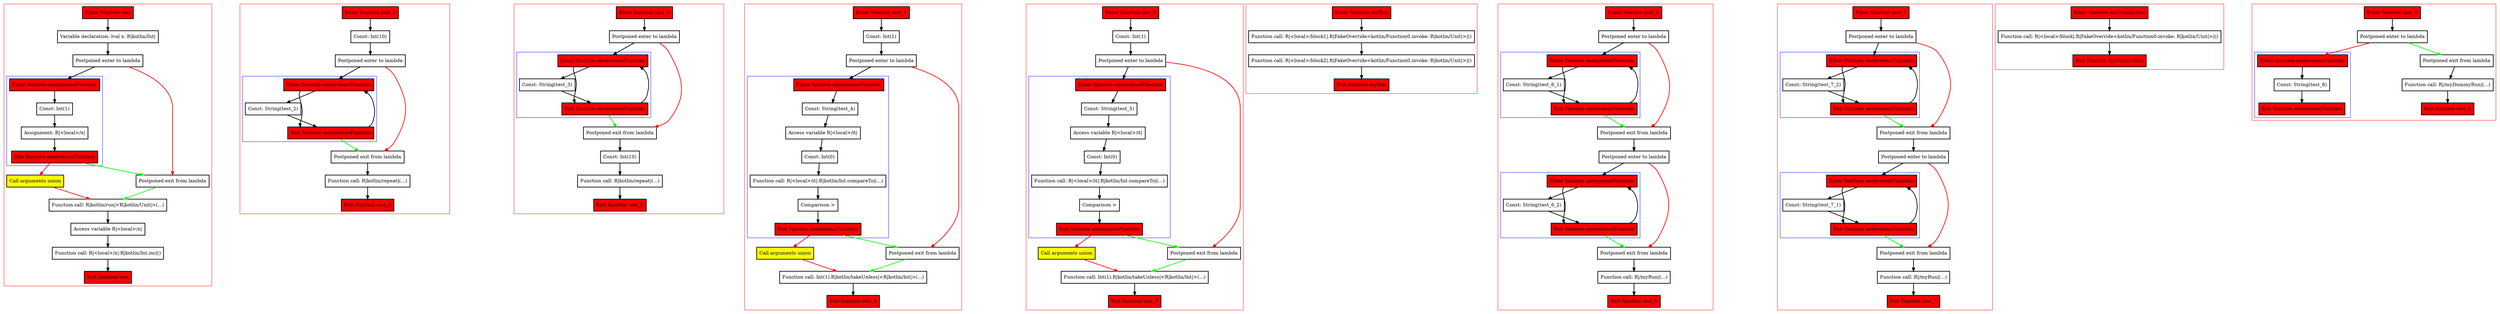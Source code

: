 digraph callsInPlace_kt {
    graph [nodesep=3]
    node [shape=box penwidth=2]
    edge [penwidth=2]

    subgraph cluster_0 {
        color=red
        0 [label="Enter function test" style="filled" fillcolor=red];
        2 [label="Variable declaration: lval x: R|kotlin/Int|"];
        3 [label="Postponed enter to lambda"];
        subgraph cluster_1 {
            color=blue
            9 [label="Enter function anonymousFunction" style="filled" fillcolor=red];
            11 [label="Const: Int(1)"];
            12 [label="Assignment: R|<local>/x|"];
            10 [label="Exit function anonymousFunction" style="filled" fillcolor=red];
        }
        6 [label="Call arguments union" style="filled" fillcolor=yellow];
        4 [label="Postponed exit from lambda"];
        5 [label="Function call: R|kotlin/run|<R|kotlin/Unit|>(...)"];
        7 [label="Access variable R|<local>/x|"];
        8 [label="Function call: R|<local>/x|.R|kotlin/Int.inc|()"];
        1 [label="Exit function test" style="filled" fillcolor=red];
    }
    0 -> {2};
    2 -> {3};
    3 -> {9};
    3 -> {4} [color=red];
    4 -> {5} [color=green];
    5 -> {7};
    6 -> {5} [color=red];
    7 -> {8};
    8 -> {1};
    9 -> {11};
    10 -> {4} [color=green];
    10 -> {6} [color=red];
    11 -> {12};
    12 -> {10};

    subgraph cluster_2 {
        color=red
        13 [label="Enter function test_2" style="filled" fillcolor=red];
        15 [label="Const: Int(10)"];
        16 [label="Postponed enter to lambda"];
        subgraph cluster_3 {
            color=blue
            19 [label="Enter function anonymousFunction" style="filled" fillcolor=red];
            21 [label="Const: String(test_2)"];
            20 [label="Exit function anonymousFunction" style="filled" fillcolor=red];
        }
        17 [label="Postponed exit from lambda"];
        18 [label="Function call: R|kotlin/repeat|(...)"];
        14 [label="Exit function test_2" style="filled" fillcolor=red];
    }
    13 -> {15};
    15 -> {16};
    16 -> {19};
    16 -> {17} [color=red];
    17 -> {18};
    18 -> {14};
    19 -> {20 21};
    20 -> {19};
    20 -> {17} [color=green];
    21 -> {20};

    subgraph cluster_4 {
        color=red
        22 [label="Enter function test_3" style="filled" fillcolor=red];
        24 [label="Postponed enter to lambda"];
        subgraph cluster_5 {
            color=blue
            28 [label="Enter function anonymousFunction" style="filled" fillcolor=red];
            30 [label="Const: String(test_3)"];
            29 [label="Exit function anonymousFunction" style="filled" fillcolor=red];
        }
        25 [label="Postponed exit from lambda"];
        26 [label="Const: Int(10)"];
        27 [label="Function call: R|kotlin/repeat|(...)"];
        23 [label="Exit function test_3" style="filled" fillcolor=red];
    }
    22 -> {24};
    24 -> {28};
    24 -> {25} [color=red];
    25 -> {26};
    26 -> {27};
    27 -> {23};
    28 -> {29 30};
    29 -> {28};
    29 -> {25} [color=green];
    30 -> {29};

    subgraph cluster_6 {
        color=red
        31 [label="Enter function test_4" style="filled" fillcolor=red];
        33 [label="Const: Int(1)"];
        34 [label="Postponed enter to lambda"];
        subgraph cluster_7 {
            color=blue
            38 [label="Enter function anonymousFunction" style="filled" fillcolor=red];
            40 [label="Const: String(test_4)"];
            41 [label="Access variable R|<local>/it|"];
            42 [label="Const: Int(0)"];
            43 [label="Function call: R|<local>/it|.R|kotlin/Int.compareTo|(...)"];
            44 [label="Comparison >"];
            39 [label="Exit function anonymousFunction" style="filled" fillcolor=red];
        }
        37 [label="Call arguments union" style="filled" fillcolor=yellow];
        35 [label="Postponed exit from lambda"];
        36 [label="Function call: Int(1).R|kotlin/takeUnless|<R|kotlin/Int|>(...)"];
        32 [label="Exit function test_4" style="filled" fillcolor=red];
    }
    31 -> {33};
    33 -> {34};
    34 -> {38};
    34 -> {35} [color=red];
    35 -> {36} [color=green];
    36 -> {32};
    37 -> {36} [color=red];
    38 -> {40};
    39 -> {35} [color=green];
    39 -> {37} [color=red];
    40 -> {41};
    41 -> {42};
    42 -> {43};
    43 -> {44};
    44 -> {39};

    subgraph cluster_8 {
        color=red
        45 [label="Enter function test_5" style="filled" fillcolor=red];
        47 [label="Const: Int(1)"];
        48 [label="Postponed enter to lambda"];
        subgraph cluster_9 {
            color=blue
            52 [label="Enter function anonymousFunction" style="filled" fillcolor=red];
            54 [label="Const: String(test_5)"];
            55 [label="Access variable R|<local>/it|"];
            56 [label="Const: Int(0)"];
            57 [label="Function call: R|<local>/it|.R|kotlin/Int.compareTo|(...)"];
            58 [label="Comparison >"];
            53 [label="Exit function anonymousFunction" style="filled" fillcolor=red];
        }
        51 [label="Call arguments union" style="filled" fillcolor=yellow];
        49 [label="Postponed exit from lambda"];
        50 [label="Function call: Int(1).R|kotlin/takeUnless|<R|kotlin/Int|>(...)"];
        46 [label="Exit function test_5" style="filled" fillcolor=red];
    }
    45 -> {47};
    47 -> {48};
    48 -> {52};
    48 -> {49} [color=red];
    49 -> {50} [color=green];
    50 -> {46};
    51 -> {50} [color=red];
    52 -> {54};
    53 -> {49} [color=green];
    53 -> {51} [color=red];
    54 -> {55};
    55 -> {56};
    56 -> {57};
    57 -> {58};
    58 -> {53};

    subgraph cluster_10 {
        color=red
        59 [label="Enter function myRun" style="filled" fillcolor=red];
        61 [label="Function call: R|<local>/block1|.R|FakeOverride<kotlin/Function0.invoke: R|kotlin/Unit|>|()"];
        62 [label="Function call: R|<local>/block2|.R|FakeOverride<kotlin/Function0.invoke: R|kotlin/Unit|>|()"];
        60 [label="Exit function myRun" style="filled" fillcolor=red];
    }
    59 -> {61};
    61 -> {62};
    62 -> {60};

    subgraph cluster_11 {
        color=red
        63 [label="Enter function test_6" style="filled" fillcolor=red];
        65 [label="Postponed enter to lambda"];
        subgraph cluster_12 {
            color=blue
            70 [label="Enter function anonymousFunction" style="filled" fillcolor=red];
            72 [label="Const: String(test_6_1)"];
            71 [label="Exit function anonymousFunction" style="filled" fillcolor=red];
        }
        66 [label="Postponed exit from lambda"];
        67 [label="Postponed enter to lambda"];
        subgraph cluster_13 {
            color=blue
            73 [label="Enter function anonymousFunction" style="filled" fillcolor=red];
            75 [label="Const: String(test_6_2)"];
            74 [label="Exit function anonymousFunction" style="filled" fillcolor=red];
        }
        68 [label="Postponed exit from lambda"];
        69 [label="Function call: R|/myRun|(...)"];
        64 [label="Exit function test_6" style="filled" fillcolor=red];
    }
    63 -> {65};
    65 -> {70};
    65 -> {66} [color=red];
    66 -> {67};
    67 -> {73};
    67 -> {68} [color=red];
    68 -> {69};
    69 -> {64};
    70 -> {71 72};
    71 -> {70};
    71 -> {66} [color=green];
    72 -> {71};
    73 -> {74 75};
    74 -> {73};
    74 -> {68} [color=green];
    75 -> {74};

    subgraph cluster_14 {
        color=red
        76 [label="Enter function test_7" style="filled" fillcolor=red];
        78 [label="Postponed enter to lambda"];
        subgraph cluster_15 {
            color=blue
            83 [label="Enter function anonymousFunction" style="filled" fillcolor=red];
            85 [label="Const: String(test_7_2)"];
            84 [label="Exit function anonymousFunction" style="filled" fillcolor=red];
        }
        79 [label="Postponed exit from lambda"];
        80 [label="Postponed enter to lambda"];
        subgraph cluster_16 {
            color=blue
            86 [label="Enter function anonymousFunction" style="filled" fillcolor=red];
            88 [label="Const: String(test_7_1)"];
            87 [label="Exit function anonymousFunction" style="filled" fillcolor=red];
        }
        81 [label="Postponed exit from lambda"];
        82 [label="Function call: R|/myRun|(...)"];
        77 [label="Exit function test_7" style="filled" fillcolor=red];
    }
    76 -> {78};
    78 -> {83};
    78 -> {79} [color=red];
    79 -> {80};
    80 -> {86};
    80 -> {81} [color=red];
    81 -> {82};
    82 -> {77};
    83 -> {84 85};
    84 -> {83};
    84 -> {79} [color=green];
    85 -> {84};
    86 -> {87 88};
    87 -> {86};
    87 -> {81} [color=green];
    88 -> {87};

    subgraph cluster_17 {
        color=red
        89 [label="Enter function myDummyRun" style="filled" fillcolor=red];
        91 [label="Function call: R|<local>/block|.R|FakeOverride<kotlin/Function0.invoke: R|kotlin/Unit|>|()"];
        90 [label="Exit function myDummyRun" style="filled" fillcolor=red];
    }
    89 -> {91};
    91 -> {90};

    subgraph cluster_18 {
        color=red
        92 [label="Enter function test_8" style="filled" fillcolor=red];
        94 [label="Postponed enter to lambda"];
        subgraph cluster_19 {
            color=blue
            97 [label="Enter function anonymousFunction" style="filled" fillcolor=red];
            99 [label="Const: String(test_8)"];
            98 [label="Exit function anonymousFunction" style="filled" fillcolor=red];
        }
        95 [label="Postponed exit from lambda"];
        96 [label="Function call: R|/myDummyRun|(...)"];
        93 [label="Exit function test_8" style="filled" fillcolor=red];
    }
    92 -> {94};
    94 -> {95} [color=green];
    94 -> {97} [color=red];
    95 -> {96};
    96 -> {93};
    97 -> {99};
    99 -> {98};

}
